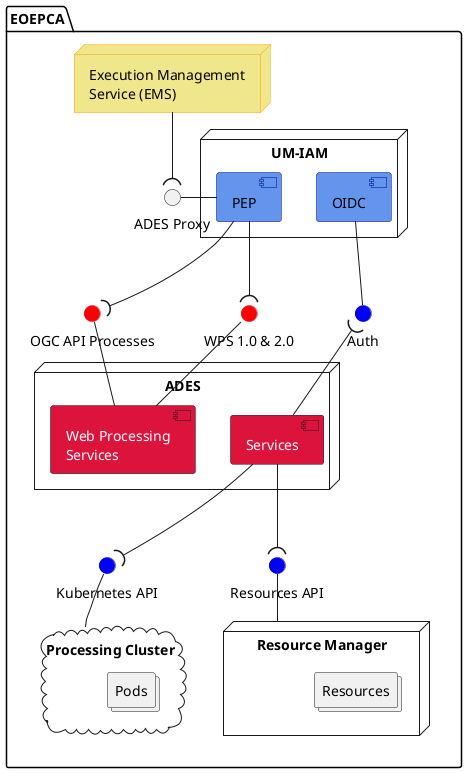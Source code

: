 @startuml component

hide stereotype

skinparam component<<tbd>> {
    BackgroundColor Crimson
    FontColor white
}

skinparam node<<tbd>> {
    BackgroundColor Crimson
    FontColor white
}

skinparam component<<3rd>> {
    BackgroundColor CornFlowerBlue
    BorderColor DarkBlue
}

skinparam component<<reuse>> {
    BackgroundColor Khaki
    BorderColor Orange
}

skinparam node<<reuse>> {
    BackgroundColor Khaki
    BorderColor Orange
}

skinparam interface<<ext>> {
    BackgroundColor Red
    BorderColor Crimson
}

skinparam interface<<dep>> {
    BackgroundColor Blue
    BorderColor Navy
}

package "EOEPCA"{


    node "Execution Management\nService (EMS)" as ems <<reuse>> {

    }

    () "WPS 1.0 & 2.0" as wpsapi <<ext>>
    () "OGC API Processes" as ogcapi <<ext>>

    node "ADES" as ades {
        component "Web Processing\nServices" <<tbd>> as wps
        component Services <<tbd>> as services
    }

    wps -up- wpsapi
    wps -up- ogcapi

    () "ADES Proxy" as adespep
    node "UM-IAM" as iam {
        component "PEP" as pep <<3rd>>
        pep -left- adespep
        component "OIDC" as oidc <<3rd>>
    }
    () "Auth" as authz <<dep>>

    oidc -down- authz

    ems --( adespep
    pep --( wpsapi
    pep --( ogcapi

    services -up-( authz

    () "Resources API" as rmapi <<dep>>

    node "Resource Manager" as rm <<3rd>> {
        collections "Resources" as resources
    }

    rm -up- rmapi
    services -down-( rmapi

    () "Kubernetes API" as k8sapi <<dep>>

    cloud "Processing Cluster" as pc <<3rd>> {
        collections "Pods" as pods
    }

    pc -up- k8sapi
    services -down-( k8sapi


}

@enduml